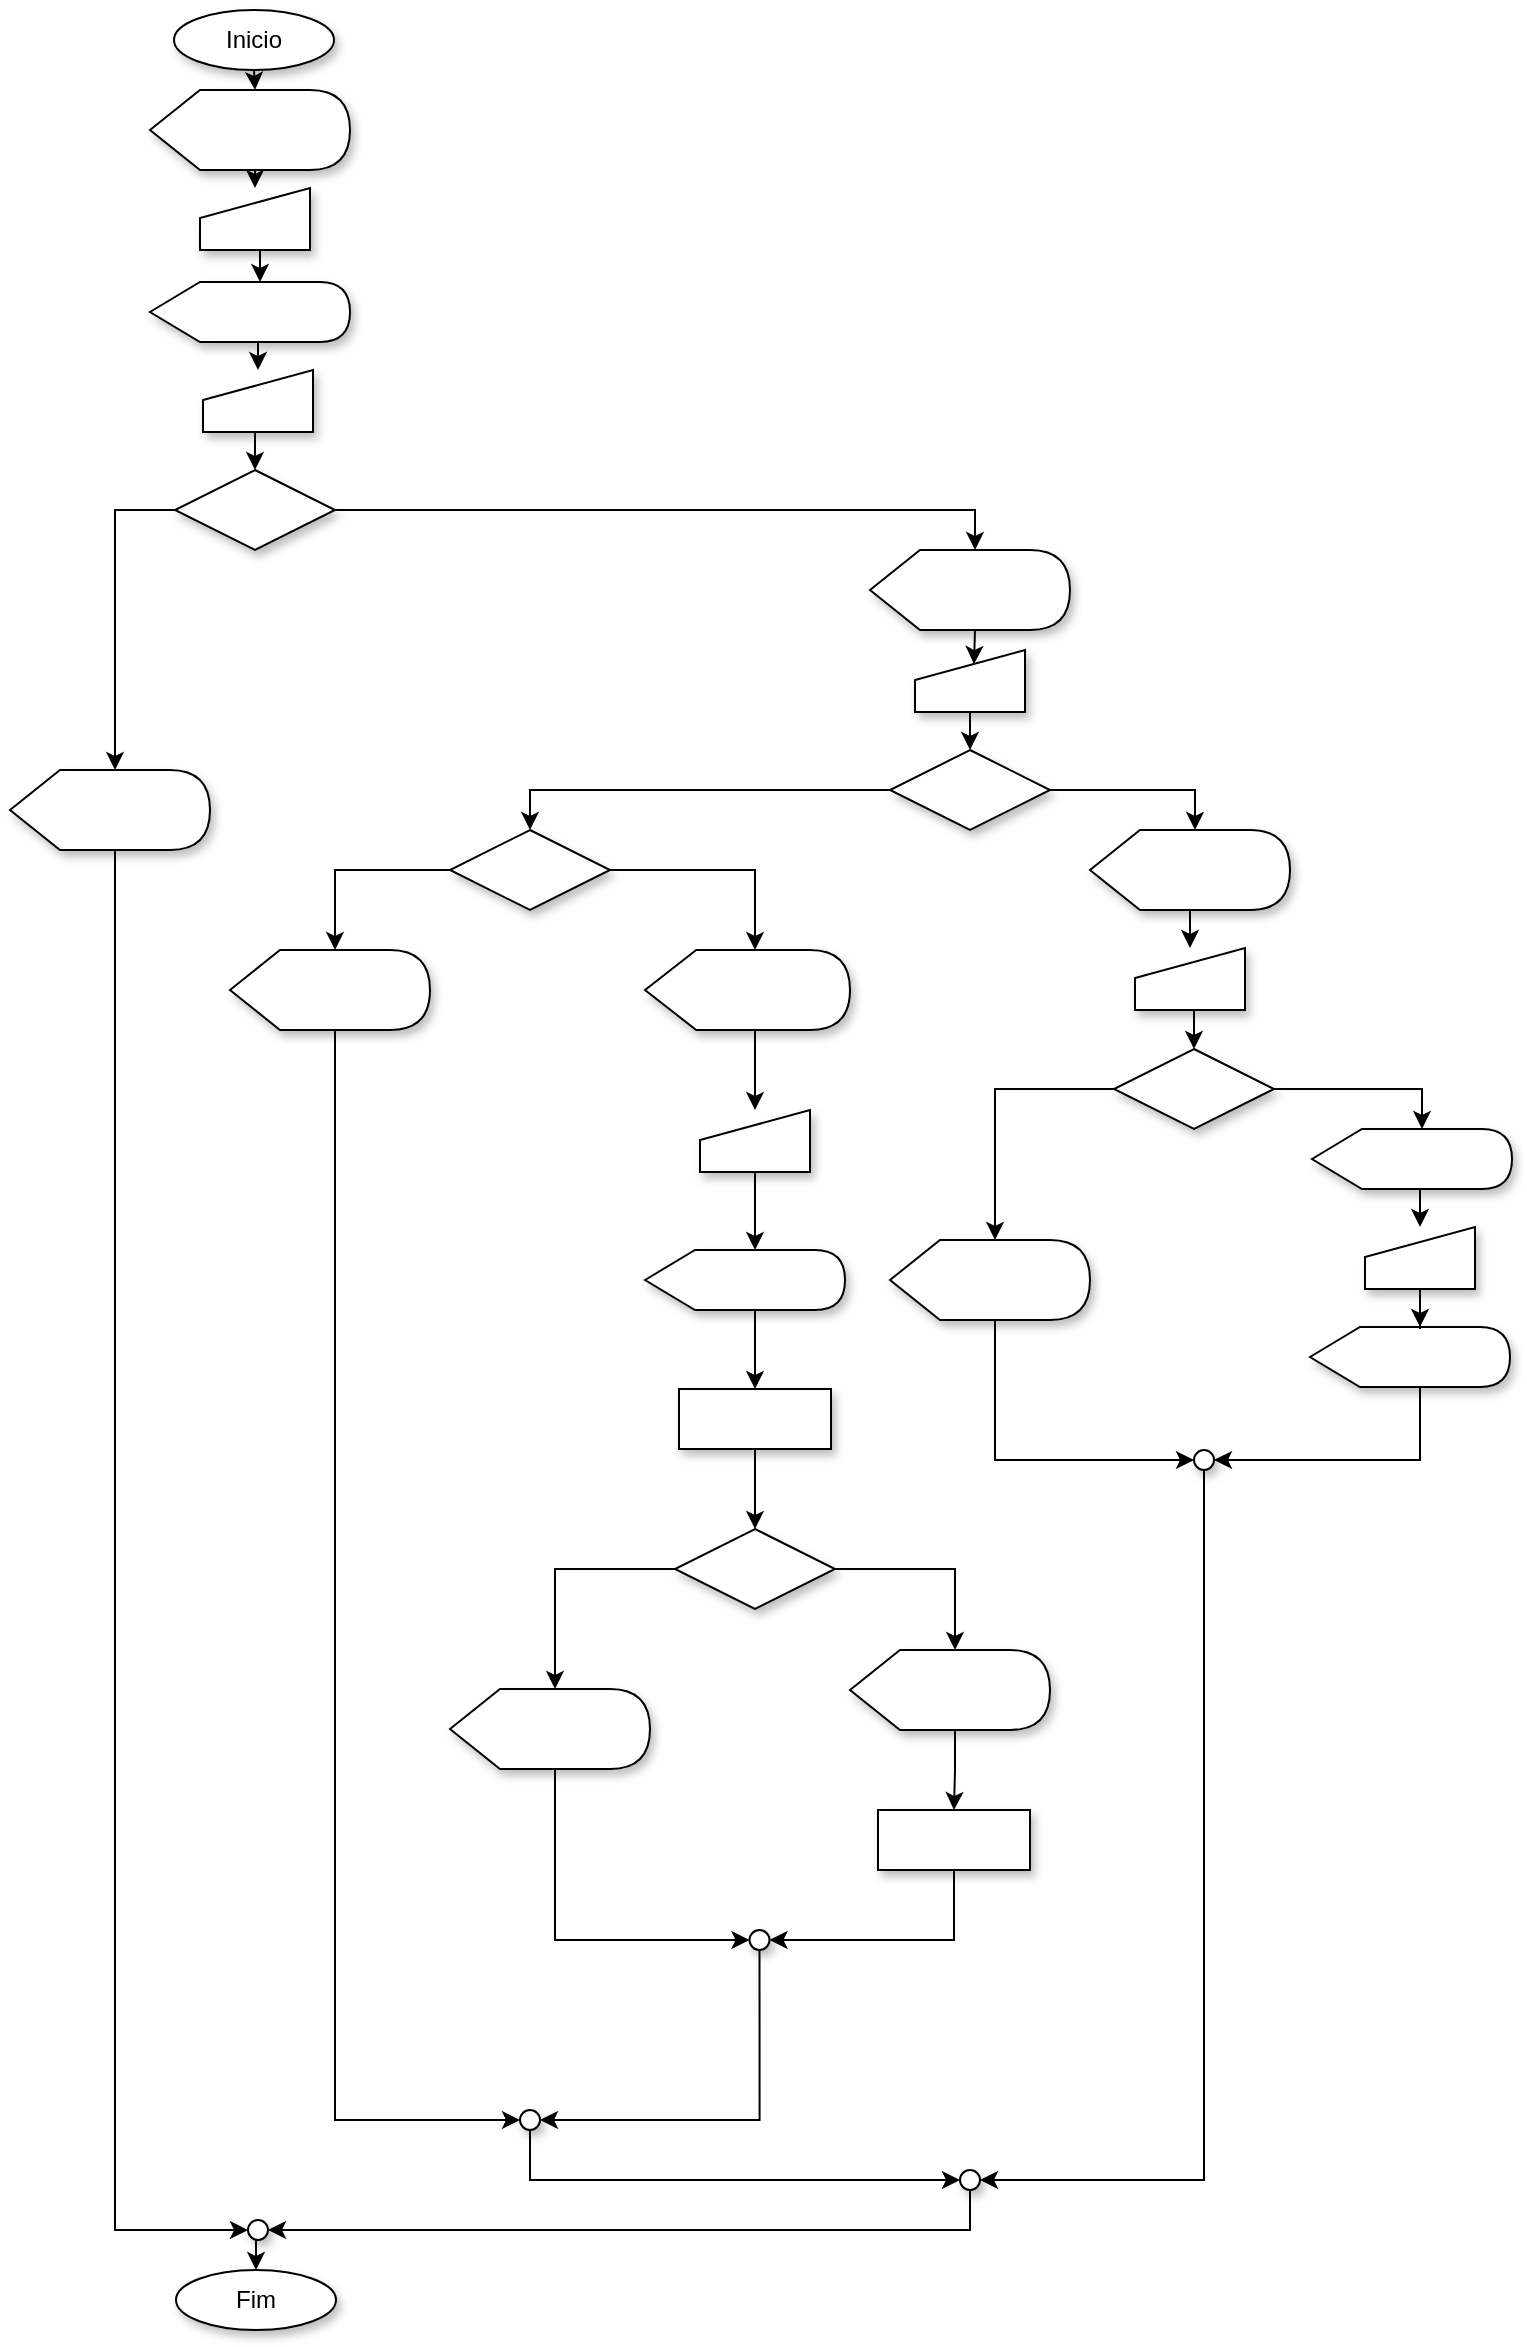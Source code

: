 <mxfile version="15.0.6" type="github">
  <diagram id="C5RBs43oDa-KdzZeNtuy" name="Page-1">
    <mxGraphModel dx="1108" dy="450" grid="1" gridSize="10" guides="1" tooltips="1" connect="1" arrows="1" fold="1" page="1" pageScale="1" pageWidth="827" pageHeight="1169" math="0" shadow="0">
      <root>
        <mxCell id="WIyWlLk6GJQsqaUBKTNV-0" />
        <mxCell id="WIyWlLk6GJQsqaUBKTNV-1" parent="WIyWlLk6GJQsqaUBKTNV-0" />
        <mxCell id="-idngQaAylRtu0GGNy7f-109" style="edgeStyle=orthogonalEdgeStyle;rounded=0;orthogonalLoop=1;jettySize=auto;html=1;exitX=0;exitY=0;exitDx=52.5;exitDy=40;exitPerimeter=0;entryX=0.5;entryY=0;entryDx=0;entryDy=0;" edge="1" parent="WIyWlLk6GJQsqaUBKTNV-1" source="-idngQaAylRtu0GGNy7f-9" target="-idngQaAylRtu0GGNy7f-26">
          <mxGeometry relative="1" as="geometry" />
        </mxCell>
        <mxCell id="-idngQaAylRtu0GGNy7f-9" value="" style="shape=display;whiteSpace=wrap;html=1;shadow=1;" vertex="1" parent="WIyWlLk6GJQsqaUBKTNV-1">
          <mxGeometry x="110" y="40" width="100" height="40" as="geometry" />
        </mxCell>
        <mxCell id="-idngQaAylRtu0GGNy7f-82" style="edgeStyle=orthogonalEdgeStyle;rounded=0;orthogonalLoop=1;jettySize=auto;html=1;exitX=0;exitY=0;exitDx=55;exitDy=30;exitPerimeter=0;entryX=0.5;entryY=0;entryDx=0;entryDy=0;" edge="1" parent="WIyWlLk6GJQsqaUBKTNV-1" source="-idngQaAylRtu0GGNy7f-10" target="-idngQaAylRtu0GGNy7f-27">
          <mxGeometry relative="1" as="geometry" />
        </mxCell>
        <mxCell id="-idngQaAylRtu0GGNy7f-10" value="" style="shape=display;whiteSpace=wrap;html=1;shadow=1;" vertex="1" parent="WIyWlLk6GJQsqaUBKTNV-1">
          <mxGeometry x="110" y="136" width="100" height="30" as="geometry" />
        </mxCell>
        <mxCell id="-idngQaAylRtu0GGNy7f-107" style="edgeStyle=orthogonalEdgeStyle;rounded=0;orthogonalLoop=1;jettySize=auto;html=1;exitX=0;exitY=0;exitDx=52.5;exitDy=40;exitPerimeter=0;entryX=0;entryY=0.5;entryDx=0;entryDy=0;" edge="1" parent="WIyWlLk6GJQsqaUBKTNV-1" source="-idngQaAylRtu0GGNy7f-11" target="-idngQaAylRtu0GGNy7f-105">
          <mxGeometry relative="1" as="geometry" />
        </mxCell>
        <mxCell id="-idngQaAylRtu0GGNy7f-11" value="" style="shape=display;whiteSpace=wrap;html=1;shadow=1;" vertex="1" parent="WIyWlLk6GJQsqaUBKTNV-1">
          <mxGeometry x="40" y="380" width="100" height="40" as="geometry" />
        </mxCell>
        <mxCell id="-idngQaAylRtu0GGNy7f-57" style="edgeStyle=orthogonalEdgeStyle;rounded=0;orthogonalLoop=1;jettySize=auto;html=1;exitX=0;exitY=0;exitDx=52.5;exitDy=40;exitPerimeter=0;entryX=0.536;entryY=0.226;entryDx=0;entryDy=0;entryPerimeter=0;" edge="1" parent="WIyWlLk6GJQsqaUBKTNV-1" source="-idngQaAylRtu0GGNy7f-12" target="-idngQaAylRtu0GGNy7f-34">
          <mxGeometry relative="1" as="geometry" />
        </mxCell>
        <mxCell id="-idngQaAylRtu0GGNy7f-12" value="" style="shape=display;whiteSpace=wrap;html=1;shadow=1;" vertex="1" parent="WIyWlLk6GJQsqaUBKTNV-1">
          <mxGeometry x="470" y="270" width="100" height="40" as="geometry" />
        </mxCell>
        <mxCell id="-idngQaAylRtu0GGNy7f-63" style="edgeStyle=orthogonalEdgeStyle;rounded=0;orthogonalLoop=1;jettySize=auto;html=1;exitX=0;exitY=0;exitDx=52.5;exitDy=40;exitPerimeter=0;entryX=0.5;entryY=0;entryDx=0;entryDy=0;" edge="1" parent="WIyWlLk6GJQsqaUBKTNV-1" source="-idngQaAylRtu0GGNy7f-13" target="-idngQaAylRtu0GGNy7f-35">
          <mxGeometry relative="1" as="geometry" />
        </mxCell>
        <mxCell id="-idngQaAylRtu0GGNy7f-13" value="" style="shape=display;whiteSpace=wrap;html=1;shadow=1;" vertex="1" parent="WIyWlLk6GJQsqaUBKTNV-1">
          <mxGeometry x="580" y="410" width="100" height="40" as="geometry" />
        </mxCell>
        <mxCell id="-idngQaAylRtu0GGNy7f-89" style="edgeStyle=orthogonalEdgeStyle;rounded=0;orthogonalLoop=1;jettySize=auto;html=1;exitX=0;exitY=0;exitDx=55;exitDy=30;exitPerimeter=0;entryX=1;entryY=0.5;entryDx=0;entryDy=0;" edge="1" parent="WIyWlLk6GJQsqaUBKTNV-1" source="-idngQaAylRtu0GGNy7f-15" target="-idngQaAylRtu0GGNy7f-75">
          <mxGeometry relative="1" as="geometry" />
        </mxCell>
        <mxCell id="-idngQaAylRtu0GGNy7f-15" value="" style="shape=display;whiteSpace=wrap;html=1;shadow=1;" vertex="1" parent="WIyWlLk6GJQsqaUBKTNV-1">
          <mxGeometry x="690" y="658.5" width="100" height="30" as="geometry" />
        </mxCell>
        <mxCell id="-idngQaAylRtu0GGNy7f-88" style="edgeStyle=orthogonalEdgeStyle;rounded=0;orthogonalLoop=1;jettySize=auto;html=1;exitX=0;exitY=0;exitDx=52.5;exitDy=40;exitPerimeter=0;entryX=0;entryY=0.5;entryDx=0;entryDy=0;" edge="1" parent="WIyWlLk6GJQsqaUBKTNV-1" source="-idngQaAylRtu0GGNy7f-16" target="-idngQaAylRtu0GGNy7f-75">
          <mxGeometry relative="1" as="geometry" />
        </mxCell>
        <mxCell id="-idngQaAylRtu0GGNy7f-16" value="" style="shape=display;whiteSpace=wrap;html=1;shadow=1;" vertex="1" parent="WIyWlLk6GJQsqaUBKTNV-1">
          <mxGeometry x="480" y="615" width="100" height="40" as="geometry" />
        </mxCell>
        <mxCell id="-idngQaAylRtu0GGNy7f-73" style="edgeStyle=orthogonalEdgeStyle;rounded=0;orthogonalLoop=1;jettySize=auto;html=1;exitX=0;exitY=0;exitDx=55;exitDy=30;exitPerimeter=0;entryX=0.5;entryY=0;entryDx=0;entryDy=0;" edge="1" parent="WIyWlLk6GJQsqaUBKTNV-1" source="-idngQaAylRtu0GGNy7f-17" target="-idngQaAylRtu0GGNy7f-43">
          <mxGeometry relative="1" as="geometry" />
        </mxCell>
        <mxCell id="-idngQaAylRtu0GGNy7f-17" value="" style="shape=display;whiteSpace=wrap;html=1;shadow=1;" vertex="1" parent="WIyWlLk6GJQsqaUBKTNV-1">
          <mxGeometry x="357.5" y="470" width="102.5" height="40" as="geometry" />
        </mxCell>
        <mxCell id="-idngQaAylRtu0GGNy7f-72" style="edgeStyle=orthogonalEdgeStyle;rounded=0;orthogonalLoop=1;jettySize=auto;html=1;exitX=0;exitY=0;exitDx=55;exitDy=30;exitPerimeter=0;entryX=0.5;entryY=0;entryDx=0;entryDy=0;" edge="1" parent="WIyWlLk6GJQsqaUBKTNV-1" source="-idngQaAylRtu0GGNy7f-18" target="-idngQaAylRtu0GGNy7f-45">
          <mxGeometry relative="1" as="geometry" />
        </mxCell>
        <mxCell id="-idngQaAylRtu0GGNy7f-18" value="" style="shape=display;whiteSpace=wrap;html=1;shadow=1;" vertex="1" parent="WIyWlLk6GJQsqaUBKTNV-1">
          <mxGeometry x="357.5" y="620" width="100" height="30" as="geometry" />
        </mxCell>
        <mxCell id="-idngQaAylRtu0GGNy7f-95" style="edgeStyle=orthogonalEdgeStyle;rounded=0;orthogonalLoop=1;jettySize=auto;html=1;exitX=0;exitY=0;exitDx=52.5;exitDy=40;exitPerimeter=0;entryX=0;entryY=0.5;entryDx=0;entryDy=0;" edge="1" parent="WIyWlLk6GJQsqaUBKTNV-1" source="-idngQaAylRtu0GGNy7f-19" target="-idngQaAylRtu0GGNy7f-93">
          <mxGeometry relative="1" as="geometry" />
        </mxCell>
        <mxCell id="-idngQaAylRtu0GGNy7f-19" value="" style="shape=display;whiteSpace=wrap;html=1;shadow=1;" vertex="1" parent="WIyWlLk6GJQsqaUBKTNV-1">
          <mxGeometry x="260" y="839.5" width="100" height="40" as="geometry" />
        </mxCell>
        <mxCell id="-idngQaAylRtu0GGNy7f-100" style="edgeStyle=orthogonalEdgeStyle;rounded=0;orthogonalLoop=1;jettySize=auto;html=1;exitX=0;exitY=0;exitDx=52.5;exitDy=40;exitPerimeter=0;entryX=0;entryY=0.5;entryDx=0;entryDy=0;" edge="1" parent="WIyWlLk6GJQsqaUBKTNV-1" source="-idngQaAylRtu0GGNy7f-20" target="-idngQaAylRtu0GGNy7f-99">
          <mxGeometry relative="1" as="geometry" />
        </mxCell>
        <mxCell id="-idngQaAylRtu0GGNy7f-20" value="" style="shape=display;whiteSpace=wrap;html=1;shadow=1;" vertex="1" parent="WIyWlLk6GJQsqaUBKTNV-1">
          <mxGeometry x="150" y="470" width="100" height="40" as="geometry" />
        </mxCell>
        <mxCell id="-idngQaAylRtu0GGNy7f-62" style="edgeStyle=orthogonalEdgeStyle;rounded=0;orthogonalLoop=1;jettySize=auto;html=1;exitX=0;exitY=0;exitDx=52.5;exitDy=40;exitPerimeter=0;entryX=0.5;entryY=0;entryDx=0;entryDy=0;" edge="1" parent="WIyWlLk6GJQsqaUBKTNV-1" source="-idngQaAylRtu0GGNy7f-21" target="-idngQaAylRtu0GGNy7f-44">
          <mxGeometry relative="1" as="geometry" />
        </mxCell>
        <mxCell id="-idngQaAylRtu0GGNy7f-21" value="" style="shape=display;whiteSpace=wrap;html=1;shadow=1;" vertex="1" parent="WIyWlLk6GJQsqaUBKTNV-1">
          <mxGeometry x="460" y="820" width="100" height="40" as="geometry" />
        </mxCell>
        <mxCell id="-idngQaAylRtu0GGNy7f-46" style="edgeStyle=orthogonalEdgeStyle;rounded=0;orthogonalLoop=1;jettySize=auto;html=1;exitX=0.5;exitY=1;exitDx=0;exitDy=0;entryX=0;entryY=0;entryDx=52.5;entryDy=0;entryPerimeter=0;" edge="1" parent="WIyWlLk6GJQsqaUBKTNV-1" source="-idngQaAylRtu0GGNy7f-24" target="-idngQaAylRtu0GGNy7f-9">
          <mxGeometry relative="1" as="geometry" />
        </mxCell>
        <mxCell id="-idngQaAylRtu0GGNy7f-24" value="Inicio" style="ellipse;whiteSpace=wrap;html=1;align=center;newEdgeStyle={&quot;edgeStyle&quot;:&quot;entityRelationEdgeStyle&quot;,&quot;startArrow&quot;:&quot;none&quot;,&quot;endArrow&quot;:&quot;none&quot;,&quot;segment&quot;:10,&quot;curved&quot;:1};treeFolding=1;treeMoving=1;shadow=1;" vertex="1" parent="WIyWlLk6GJQsqaUBKTNV-1">
          <mxGeometry x="122" width="80" height="30" as="geometry" />
        </mxCell>
        <mxCell id="-idngQaAylRtu0GGNy7f-25" value="Fim" style="ellipse;whiteSpace=wrap;html=1;align=center;newEdgeStyle={&quot;edgeStyle&quot;:&quot;entityRelationEdgeStyle&quot;,&quot;startArrow&quot;:&quot;none&quot;,&quot;endArrow&quot;:&quot;none&quot;,&quot;segment&quot;:10,&quot;curved&quot;:1};treeFolding=1;treeMoving=1;shadow=1;" vertex="1" parent="WIyWlLk6GJQsqaUBKTNV-1">
          <mxGeometry x="123" y="1130" width="80" height="30" as="geometry" />
        </mxCell>
        <mxCell id="-idngQaAylRtu0GGNy7f-48" style="edgeStyle=orthogonalEdgeStyle;rounded=0;orthogonalLoop=1;jettySize=auto;html=1;exitX=0.5;exitY=1;exitDx=0;exitDy=0;entryX=0;entryY=0;entryDx=55;entryDy=0;entryPerimeter=0;" edge="1" parent="WIyWlLk6GJQsqaUBKTNV-1" source="-idngQaAylRtu0GGNy7f-26" target="-idngQaAylRtu0GGNy7f-10">
          <mxGeometry relative="1" as="geometry" />
        </mxCell>
        <mxCell id="-idngQaAylRtu0GGNy7f-26" value="" style="shape=manualInput;whiteSpace=wrap;html=1;shadow=1;size=15;" vertex="1" parent="WIyWlLk6GJQsqaUBKTNV-1">
          <mxGeometry x="135" y="89" width="55" height="31" as="geometry" />
        </mxCell>
        <mxCell id="-idngQaAylRtu0GGNy7f-50" style="edgeStyle=orthogonalEdgeStyle;rounded=0;orthogonalLoop=1;jettySize=auto;html=1;exitX=0.5;exitY=1;exitDx=0;exitDy=0;entryX=0.5;entryY=0;entryDx=0;entryDy=0;entryPerimeter=0;" edge="1" parent="WIyWlLk6GJQsqaUBKTNV-1" source="-idngQaAylRtu0GGNy7f-27" target="-idngQaAylRtu0GGNy7f-33">
          <mxGeometry relative="1" as="geometry" />
        </mxCell>
        <mxCell id="-idngQaAylRtu0GGNy7f-27" value="" style="shape=manualInput;whiteSpace=wrap;html=1;shadow=1;size=15;" vertex="1" parent="WIyWlLk6GJQsqaUBKTNV-1">
          <mxGeometry x="136.5" y="180" width="55" height="31" as="geometry" />
        </mxCell>
        <mxCell id="-idngQaAylRtu0GGNy7f-51" style="edgeStyle=orthogonalEdgeStyle;rounded=0;orthogonalLoop=1;jettySize=auto;html=1;exitX=1;exitY=0.5;exitDx=0;exitDy=0;exitPerimeter=0;entryX=0;entryY=0;entryDx=52.5;entryDy=0;entryPerimeter=0;" edge="1" parent="WIyWlLk6GJQsqaUBKTNV-1" source="-idngQaAylRtu0GGNy7f-33" target="-idngQaAylRtu0GGNy7f-12">
          <mxGeometry relative="1" as="geometry" />
        </mxCell>
        <mxCell id="-idngQaAylRtu0GGNy7f-65" style="edgeStyle=orthogonalEdgeStyle;rounded=0;orthogonalLoop=1;jettySize=auto;html=1;exitX=0;exitY=0.5;exitDx=0;exitDy=0;exitPerimeter=0;entryX=0;entryY=0;entryDx=52.5;entryDy=0;entryPerimeter=0;" edge="1" parent="WIyWlLk6GJQsqaUBKTNV-1" source="-idngQaAylRtu0GGNy7f-33" target="-idngQaAylRtu0GGNy7f-11">
          <mxGeometry relative="1" as="geometry" />
        </mxCell>
        <mxCell id="-idngQaAylRtu0GGNy7f-33" value="" style="strokeWidth=1;html=1;shape=mxgraph.flowchart.decision;whiteSpace=wrap;shadow=1;" vertex="1" parent="WIyWlLk6GJQsqaUBKTNV-1">
          <mxGeometry x="122.5" y="230" width="80" height="40" as="geometry" />
        </mxCell>
        <mxCell id="-idngQaAylRtu0GGNy7f-58" style="edgeStyle=orthogonalEdgeStyle;rounded=0;orthogonalLoop=1;jettySize=auto;html=1;exitX=0.5;exitY=1;exitDx=0;exitDy=0;entryX=0.5;entryY=0;entryDx=0;entryDy=0;entryPerimeter=0;" edge="1" parent="WIyWlLk6GJQsqaUBKTNV-1" source="-idngQaAylRtu0GGNy7f-34" target="-idngQaAylRtu0GGNy7f-40">
          <mxGeometry relative="1" as="geometry" />
        </mxCell>
        <mxCell id="-idngQaAylRtu0GGNy7f-34" value="" style="shape=manualInput;whiteSpace=wrap;html=1;shadow=1;size=15;" vertex="1" parent="WIyWlLk6GJQsqaUBKTNV-1">
          <mxGeometry x="492.5" y="320" width="55" height="31" as="geometry" />
        </mxCell>
        <mxCell id="-idngQaAylRtu0GGNy7f-81" style="edgeStyle=orthogonalEdgeStyle;rounded=0;orthogonalLoop=1;jettySize=auto;html=1;exitX=0.5;exitY=1;exitDx=0;exitDy=0;entryX=0.5;entryY=0;entryDx=0;entryDy=0;entryPerimeter=0;" edge="1" parent="WIyWlLk6GJQsqaUBKTNV-1" source="-idngQaAylRtu0GGNy7f-35" target="-idngQaAylRtu0GGNy7f-42">
          <mxGeometry relative="1" as="geometry" />
        </mxCell>
        <mxCell id="-idngQaAylRtu0GGNy7f-35" value="" style="shape=manualInput;whiteSpace=wrap;html=1;shadow=1;size=15;" vertex="1" parent="WIyWlLk6GJQsqaUBKTNV-1">
          <mxGeometry x="602.5" y="469" width="55" height="31" as="geometry" />
        </mxCell>
        <mxCell id="-idngQaAylRtu0GGNy7f-78" style="edgeStyle=orthogonalEdgeStyle;rounded=0;orthogonalLoop=1;jettySize=auto;html=1;entryX=0;entryY=0;entryDx=55;entryDy=0;entryPerimeter=0;" edge="1" parent="WIyWlLk6GJQsqaUBKTNV-1" source="-idngQaAylRtu0GGNy7f-37" target="-idngQaAylRtu0GGNy7f-15">
          <mxGeometry relative="1" as="geometry" />
        </mxCell>
        <mxCell id="-idngQaAylRtu0GGNy7f-37" value="" style="shape=manualInput;whiteSpace=wrap;html=1;shadow=1;size=15;" vertex="1" parent="WIyWlLk6GJQsqaUBKTNV-1">
          <mxGeometry x="717.5" y="608.5" width="55" height="31" as="geometry" />
        </mxCell>
        <mxCell id="-idngQaAylRtu0GGNy7f-77" style="edgeStyle=orthogonalEdgeStyle;rounded=0;orthogonalLoop=1;jettySize=auto;html=1;exitX=0;exitY=0;exitDx=55;exitDy=30;exitPerimeter=0;entryX=0.5;entryY=0;entryDx=0;entryDy=0;" edge="1" parent="WIyWlLk6GJQsqaUBKTNV-1" source="-idngQaAylRtu0GGNy7f-38" target="-idngQaAylRtu0GGNy7f-37">
          <mxGeometry relative="1" as="geometry" />
        </mxCell>
        <mxCell id="-idngQaAylRtu0GGNy7f-38" value="" style="shape=display;whiteSpace=wrap;html=1;shadow=1;" vertex="1" parent="WIyWlLk6GJQsqaUBKTNV-1">
          <mxGeometry x="691" y="559.5" width="100" height="30" as="geometry" />
        </mxCell>
        <mxCell id="-idngQaAylRtu0GGNy7f-67" style="edgeStyle=orthogonalEdgeStyle;rounded=0;orthogonalLoop=1;jettySize=auto;html=1;entryX=0;entryY=0;entryDx=55;entryDy=0;entryPerimeter=0;" edge="1" parent="WIyWlLk6GJQsqaUBKTNV-1" source="-idngQaAylRtu0GGNy7f-39" target="-idngQaAylRtu0GGNy7f-17">
          <mxGeometry relative="1" as="geometry" />
        </mxCell>
        <mxCell id="-idngQaAylRtu0GGNy7f-86" style="edgeStyle=orthogonalEdgeStyle;rounded=0;orthogonalLoop=1;jettySize=auto;html=1;exitX=0;exitY=0.5;exitDx=0;exitDy=0;exitPerimeter=0;entryX=0;entryY=0;entryDx=52.5;entryDy=0;entryPerimeter=0;" edge="1" parent="WIyWlLk6GJQsqaUBKTNV-1" source="-idngQaAylRtu0GGNy7f-39" target="-idngQaAylRtu0GGNy7f-20">
          <mxGeometry relative="1" as="geometry" />
        </mxCell>
        <mxCell id="-idngQaAylRtu0GGNy7f-39" value="" style="strokeWidth=1;html=1;shape=mxgraph.flowchart.decision;whiteSpace=wrap;shadow=1;" vertex="1" parent="WIyWlLk6GJQsqaUBKTNV-1">
          <mxGeometry x="260" y="410" width="80" height="40" as="geometry" />
        </mxCell>
        <mxCell id="-idngQaAylRtu0GGNy7f-52" style="edgeStyle=orthogonalEdgeStyle;rounded=0;orthogonalLoop=1;jettySize=auto;html=1;exitX=1;exitY=0.5;exitDx=0;exitDy=0;exitPerimeter=0;entryX=0;entryY=0;entryDx=52.5;entryDy=0;entryPerimeter=0;" edge="1" parent="WIyWlLk6GJQsqaUBKTNV-1" source="-idngQaAylRtu0GGNy7f-40" target="-idngQaAylRtu0GGNy7f-13">
          <mxGeometry relative="1" as="geometry" />
        </mxCell>
        <mxCell id="-idngQaAylRtu0GGNy7f-66" style="edgeStyle=orthogonalEdgeStyle;rounded=0;orthogonalLoop=1;jettySize=auto;html=1;entryX=0.5;entryY=0;entryDx=0;entryDy=0;entryPerimeter=0;" edge="1" parent="WIyWlLk6GJQsqaUBKTNV-1" source="-idngQaAylRtu0GGNy7f-40" target="-idngQaAylRtu0GGNy7f-39">
          <mxGeometry relative="1" as="geometry" />
        </mxCell>
        <mxCell id="-idngQaAylRtu0GGNy7f-40" value="" style="strokeWidth=1;html=1;shape=mxgraph.flowchart.decision;whiteSpace=wrap;shadow=1;" vertex="1" parent="WIyWlLk6GJQsqaUBKTNV-1">
          <mxGeometry x="480" y="370" width="80" height="40" as="geometry" />
        </mxCell>
        <mxCell id="-idngQaAylRtu0GGNy7f-60" style="edgeStyle=orthogonalEdgeStyle;rounded=0;orthogonalLoop=1;jettySize=auto;html=1;exitX=1;exitY=0.5;exitDx=0;exitDy=0;exitPerimeter=0;entryX=0;entryY=0;entryDx=52.5;entryDy=0;entryPerimeter=0;" edge="1" parent="WIyWlLk6GJQsqaUBKTNV-1" source="-idngQaAylRtu0GGNy7f-41" target="-idngQaAylRtu0GGNy7f-21">
          <mxGeometry relative="1" as="geometry" />
        </mxCell>
        <mxCell id="-idngQaAylRtu0GGNy7f-61" style="edgeStyle=orthogonalEdgeStyle;rounded=0;orthogonalLoop=1;jettySize=auto;html=1;entryX=0;entryY=0;entryDx=52.5;entryDy=0;entryPerimeter=0;" edge="1" parent="WIyWlLk6GJQsqaUBKTNV-1" source="-idngQaAylRtu0GGNy7f-41" target="-idngQaAylRtu0GGNy7f-19">
          <mxGeometry relative="1" as="geometry" />
        </mxCell>
        <mxCell id="-idngQaAylRtu0GGNy7f-41" value="" style="strokeWidth=1;html=1;shape=mxgraph.flowchart.decision;whiteSpace=wrap;shadow=1;" vertex="1" parent="WIyWlLk6GJQsqaUBKTNV-1">
          <mxGeometry x="372.5" y="759.5" width="80" height="40" as="geometry" />
        </mxCell>
        <mxCell id="-idngQaAylRtu0GGNy7f-55" style="edgeStyle=orthogonalEdgeStyle;rounded=0;orthogonalLoop=1;jettySize=auto;html=1;exitX=1;exitY=0.5;exitDx=0;exitDy=0;exitPerimeter=0;entryX=0;entryY=0;entryDx=55;entryDy=0;entryPerimeter=0;" edge="1" parent="WIyWlLk6GJQsqaUBKTNV-1" source="-idngQaAylRtu0GGNy7f-42" target="-idngQaAylRtu0GGNy7f-38">
          <mxGeometry relative="1" as="geometry" />
        </mxCell>
        <mxCell id="-idngQaAylRtu0GGNy7f-56" style="edgeStyle=orthogonalEdgeStyle;rounded=0;orthogonalLoop=1;jettySize=auto;html=1;exitX=0;exitY=0.5;exitDx=0;exitDy=0;exitPerimeter=0;entryX=0;entryY=0;entryDx=52.5;entryDy=0;entryPerimeter=0;" edge="1" parent="WIyWlLk6GJQsqaUBKTNV-1" source="-idngQaAylRtu0GGNy7f-42" target="-idngQaAylRtu0GGNy7f-16">
          <mxGeometry relative="1" as="geometry" />
        </mxCell>
        <mxCell id="-idngQaAylRtu0GGNy7f-42" value="" style="strokeWidth=1;html=1;shape=mxgraph.flowchart.decision;whiteSpace=wrap;shadow=1;" vertex="1" parent="WIyWlLk6GJQsqaUBKTNV-1">
          <mxGeometry x="592" y="519.5" width="80" height="40" as="geometry" />
        </mxCell>
        <mxCell id="-idngQaAylRtu0GGNy7f-87" style="edgeStyle=orthogonalEdgeStyle;rounded=0;orthogonalLoop=1;jettySize=auto;html=1;exitX=0.5;exitY=1;exitDx=0;exitDy=0;entryX=0;entryY=0;entryDx=55;entryDy=0;entryPerimeter=0;" edge="1" parent="WIyWlLk6GJQsqaUBKTNV-1" source="-idngQaAylRtu0GGNy7f-43" target="-idngQaAylRtu0GGNy7f-18">
          <mxGeometry relative="1" as="geometry" />
        </mxCell>
        <mxCell id="-idngQaAylRtu0GGNy7f-43" value="" style="shape=manualInput;whiteSpace=wrap;html=1;shadow=1;size=15;" vertex="1" parent="WIyWlLk6GJQsqaUBKTNV-1">
          <mxGeometry x="385.0" y="550" width="55" height="31" as="geometry" />
        </mxCell>
        <mxCell id="-idngQaAylRtu0GGNy7f-96" style="edgeStyle=orthogonalEdgeStyle;rounded=0;orthogonalLoop=1;jettySize=auto;html=1;exitX=0.5;exitY=1;exitDx=0;exitDy=0;entryX=1;entryY=0.5;entryDx=0;entryDy=0;" edge="1" parent="WIyWlLk6GJQsqaUBKTNV-1" source="-idngQaAylRtu0GGNy7f-44" target="-idngQaAylRtu0GGNy7f-93">
          <mxGeometry relative="1" as="geometry" />
        </mxCell>
        <mxCell id="-idngQaAylRtu0GGNy7f-44" value="" style="shape=manualInput;whiteSpace=wrap;html=1;shadow=1;size=0;" vertex="1" parent="WIyWlLk6GJQsqaUBKTNV-1">
          <mxGeometry x="474" y="900" width="76" height="30" as="geometry" />
        </mxCell>
        <mxCell id="-idngQaAylRtu0GGNy7f-74" style="edgeStyle=orthogonalEdgeStyle;rounded=0;orthogonalLoop=1;jettySize=auto;html=1;exitX=0.5;exitY=1;exitDx=0;exitDy=0;entryX=0.5;entryY=0;entryDx=0;entryDy=0;entryPerimeter=0;" edge="1" parent="WIyWlLk6GJQsqaUBKTNV-1" source="-idngQaAylRtu0GGNy7f-45" target="-idngQaAylRtu0GGNy7f-41">
          <mxGeometry relative="1" as="geometry" />
        </mxCell>
        <mxCell id="-idngQaAylRtu0GGNy7f-45" value="" style="shape=manualInput;whiteSpace=wrap;html=1;shadow=1;size=0;" vertex="1" parent="WIyWlLk6GJQsqaUBKTNV-1">
          <mxGeometry x="374.5" y="689.5" width="76" height="30" as="geometry" />
        </mxCell>
        <mxCell id="-idngQaAylRtu0GGNy7f-103" style="edgeStyle=orthogonalEdgeStyle;rounded=0;orthogonalLoop=1;jettySize=auto;html=1;exitX=0.5;exitY=1;exitDx=0;exitDy=0;entryX=1;entryY=0.5;entryDx=0;entryDy=0;" edge="1" parent="WIyWlLk6GJQsqaUBKTNV-1" source="-idngQaAylRtu0GGNy7f-75" target="-idngQaAylRtu0GGNy7f-102">
          <mxGeometry relative="1" as="geometry">
            <mxPoint x="637" y="1100" as="targetPoint" />
            <Array as="points">
              <mxPoint x="637" y="1085" />
            </Array>
          </mxGeometry>
        </mxCell>
        <mxCell id="-idngQaAylRtu0GGNy7f-75" value="" style="ellipse;whiteSpace=wrap;html=1;shadow=1;" vertex="1" parent="WIyWlLk6GJQsqaUBKTNV-1">
          <mxGeometry x="632" y="720" width="10" height="10" as="geometry" />
        </mxCell>
        <mxCell id="-idngQaAylRtu0GGNy7f-101" style="edgeStyle=orthogonalEdgeStyle;rounded=0;orthogonalLoop=1;jettySize=auto;html=1;entryX=1;entryY=0.5;entryDx=0;entryDy=0;" edge="1" parent="WIyWlLk6GJQsqaUBKTNV-1" source="-idngQaAylRtu0GGNy7f-93" target="-idngQaAylRtu0GGNy7f-99">
          <mxGeometry relative="1" as="geometry">
            <Array as="points">
              <mxPoint x="415" y="1055" />
            </Array>
          </mxGeometry>
        </mxCell>
        <mxCell id="-idngQaAylRtu0GGNy7f-93" value="" style="ellipse;whiteSpace=wrap;html=1;shadow=1;" vertex="1" parent="WIyWlLk6GJQsqaUBKTNV-1">
          <mxGeometry x="409.75" y="960" width="10" height="10" as="geometry" />
        </mxCell>
        <mxCell id="-idngQaAylRtu0GGNy7f-104" style="edgeStyle=orthogonalEdgeStyle;rounded=0;orthogonalLoop=1;jettySize=auto;html=1;exitX=0.5;exitY=1;exitDx=0;exitDy=0;entryX=0;entryY=0.5;entryDx=0;entryDy=0;" edge="1" parent="WIyWlLk6GJQsqaUBKTNV-1" source="-idngQaAylRtu0GGNy7f-99" target="-idngQaAylRtu0GGNy7f-102">
          <mxGeometry relative="1" as="geometry" />
        </mxCell>
        <mxCell id="-idngQaAylRtu0GGNy7f-99" value="" style="ellipse;whiteSpace=wrap;html=1;shadow=1;" vertex="1" parent="WIyWlLk6GJQsqaUBKTNV-1">
          <mxGeometry x="295" y="1050" width="10" height="10" as="geometry" />
        </mxCell>
        <mxCell id="-idngQaAylRtu0GGNy7f-106" style="edgeStyle=orthogonalEdgeStyle;rounded=0;orthogonalLoop=1;jettySize=auto;html=1;exitX=0.5;exitY=1;exitDx=0;exitDy=0;entryX=1;entryY=0.5;entryDx=0;entryDy=0;" edge="1" parent="WIyWlLk6GJQsqaUBKTNV-1" source="-idngQaAylRtu0GGNy7f-102" target="-idngQaAylRtu0GGNy7f-105">
          <mxGeometry relative="1" as="geometry" />
        </mxCell>
        <mxCell id="-idngQaAylRtu0GGNy7f-102" value="" style="ellipse;whiteSpace=wrap;html=1;shadow=1;" vertex="1" parent="WIyWlLk6GJQsqaUBKTNV-1">
          <mxGeometry x="515" y="1080" width="10" height="10" as="geometry" />
        </mxCell>
        <mxCell id="-idngQaAylRtu0GGNy7f-108" style="edgeStyle=orthogonalEdgeStyle;rounded=0;orthogonalLoop=1;jettySize=auto;html=1;exitX=0.5;exitY=1;exitDx=0;exitDy=0;entryX=0.5;entryY=0;entryDx=0;entryDy=0;" edge="1" parent="WIyWlLk6GJQsqaUBKTNV-1" source="-idngQaAylRtu0GGNy7f-105" target="-idngQaAylRtu0GGNy7f-25">
          <mxGeometry relative="1" as="geometry" />
        </mxCell>
        <mxCell id="-idngQaAylRtu0GGNy7f-105" value="" style="ellipse;whiteSpace=wrap;html=1;shadow=1;" vertex="1" parent="WIyWlLk6GJQsqaUBKTNV-1">
          <mxGeometry x="159" y="1105" width="10" height="10" as="geometry" />
        </mxCell>
      </root>
    </mxGraphModel>
  </diagram>
</mxfile>
